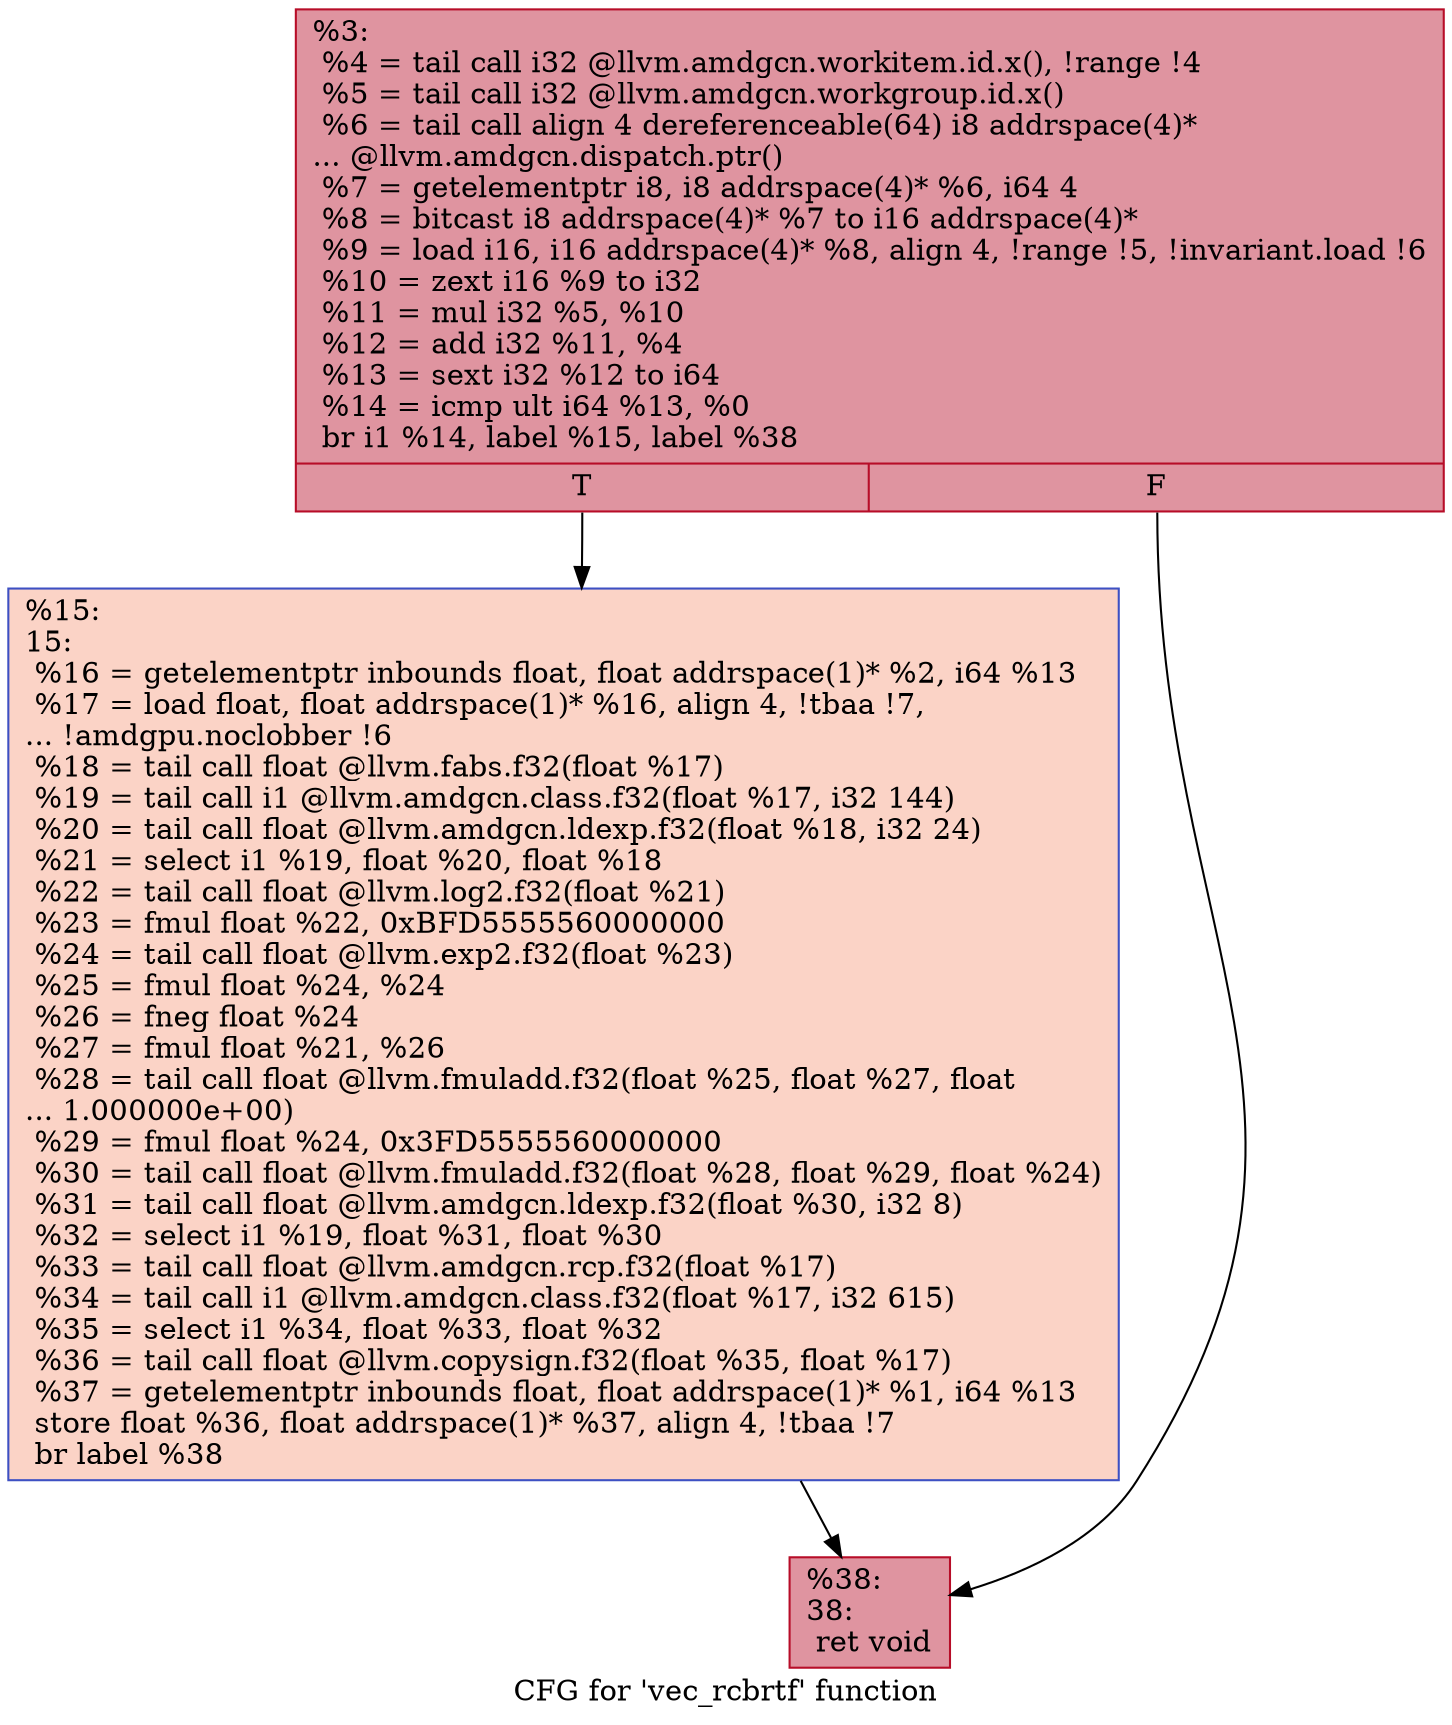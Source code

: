 digraph "CFG for 'vec_rcbrtf' function" {
	label="CFG for 'vec_rcbrtf' function";

	Node0x4a71880 [shape=record,color="#b70d28ff", style=filled, fillcolor="#b70d2870",label="{%3:\l  %4 = tail call i32 @llvm.amdgcn.workitem.id.x(), !range !4\l  %5 = tail call i32 @llvm.amdgcn.workgroup.id.x()\l  %6 = tail call align 4 dereferenceable(64) i8 addrspace(4)*\l... @llvm.amdgcn.dispatch.ptr()\l  %7 = getelementptr i8, i8 addrspace(4)* %6, i64 4\l  %8 = bitcast i8 addrspace(4)* %7 to i16 addrspace(4)*\l  %9 = load i16, i16 addrspace(4)* %8, align 4, !range !5, !invariant.load !6\l  %10 = zext i16 %9 to i32\l  %11 = mul i32 %5, %10\l  %12 = add i32 %11, %4\l  %13 = sext i32 %12 to i64\l  %14 = icmp ult i64 %13, %0\l  br i1 %14, label %15, label %38\l|{<s0>T|<s1>F}}"];
	Node0x4a71880:s0 -> Node0x4a72620;
	Node0x4a71880:s1 -> Node0x4a73890;
	Node0x4a72620 [shape=record,color="#3d50c3ff", style=filled, fillcolor="#f59c7d70",label="{%15:\l15:                                               \l  %16 = getelementptr inbounds float, float addrspace(1)* %2, i64 %13\l  %17 = load float, float addrspace(1)* %16, align 4, !tbaa !7,\l... !amdgpu.noclobber !6\l  %18 = tail call float @llvm.fabs.f32(float %17)\l  %19 = tail call i1 @llvm.amdgcn.class.f32(float %17, i32 144)\l  %20 = tail call float @llvm.amdgcn.ldexp.f32(float %18, i32 24)\l  %21 = select i1 %19, float %20, float %18\l  %22 = tail call float @llvm.log2.f32(float %21)\l  %23 = fmul float %22, 0xBFD5555560000000\l  %24 = tail call float @llvm.exp2.f32(float %23)\l  %25 = fmul float %24, %24\l  %26 = fneg float %24\l  %27 = fmul float %21, %26\l  %28 = tail call float @llvm.fmuladd.f32(float %25, float %27, float\l... 1.000000e+00)\l  %29 = fmul float %24, 0x3FD5555560000000\l  %30 = tail call float @llvm.fmuladd.f32(float %28, float %29, float %24)\l  %31 = tail call float @llvm.amdgcn.ldexp.f32(float %30, i32 8)\l  %32 = select i1 %19, float %31, float %30\l  %33 = tail call float @llvm.amdgcn.rcp.f32(float %17)\l  %34 = tail call i1 @llvm.amdgcn.class.f32(float %17, i32 615)\l  %35 = select i1 %34, float %33, float %32\l  %36 = tail call float @llvm.copysign.f32(float %35, float %17)\l  %37 = getelementptr inbounds float, float addrspace(1)* %1, i64 %13\l  store float %36, float addrspace(1)* %37, align 4, !tbaa !7\l  br label %38\l}"];
	Node0x4a72620 -> Node0x4a73890;
	Node0x4a73890 [shape=record,color="#b70d28ff", style=filled, fillcolor="#b70d2870",label="{%38:\l38:                                               \l  ret void\l}"];
}
